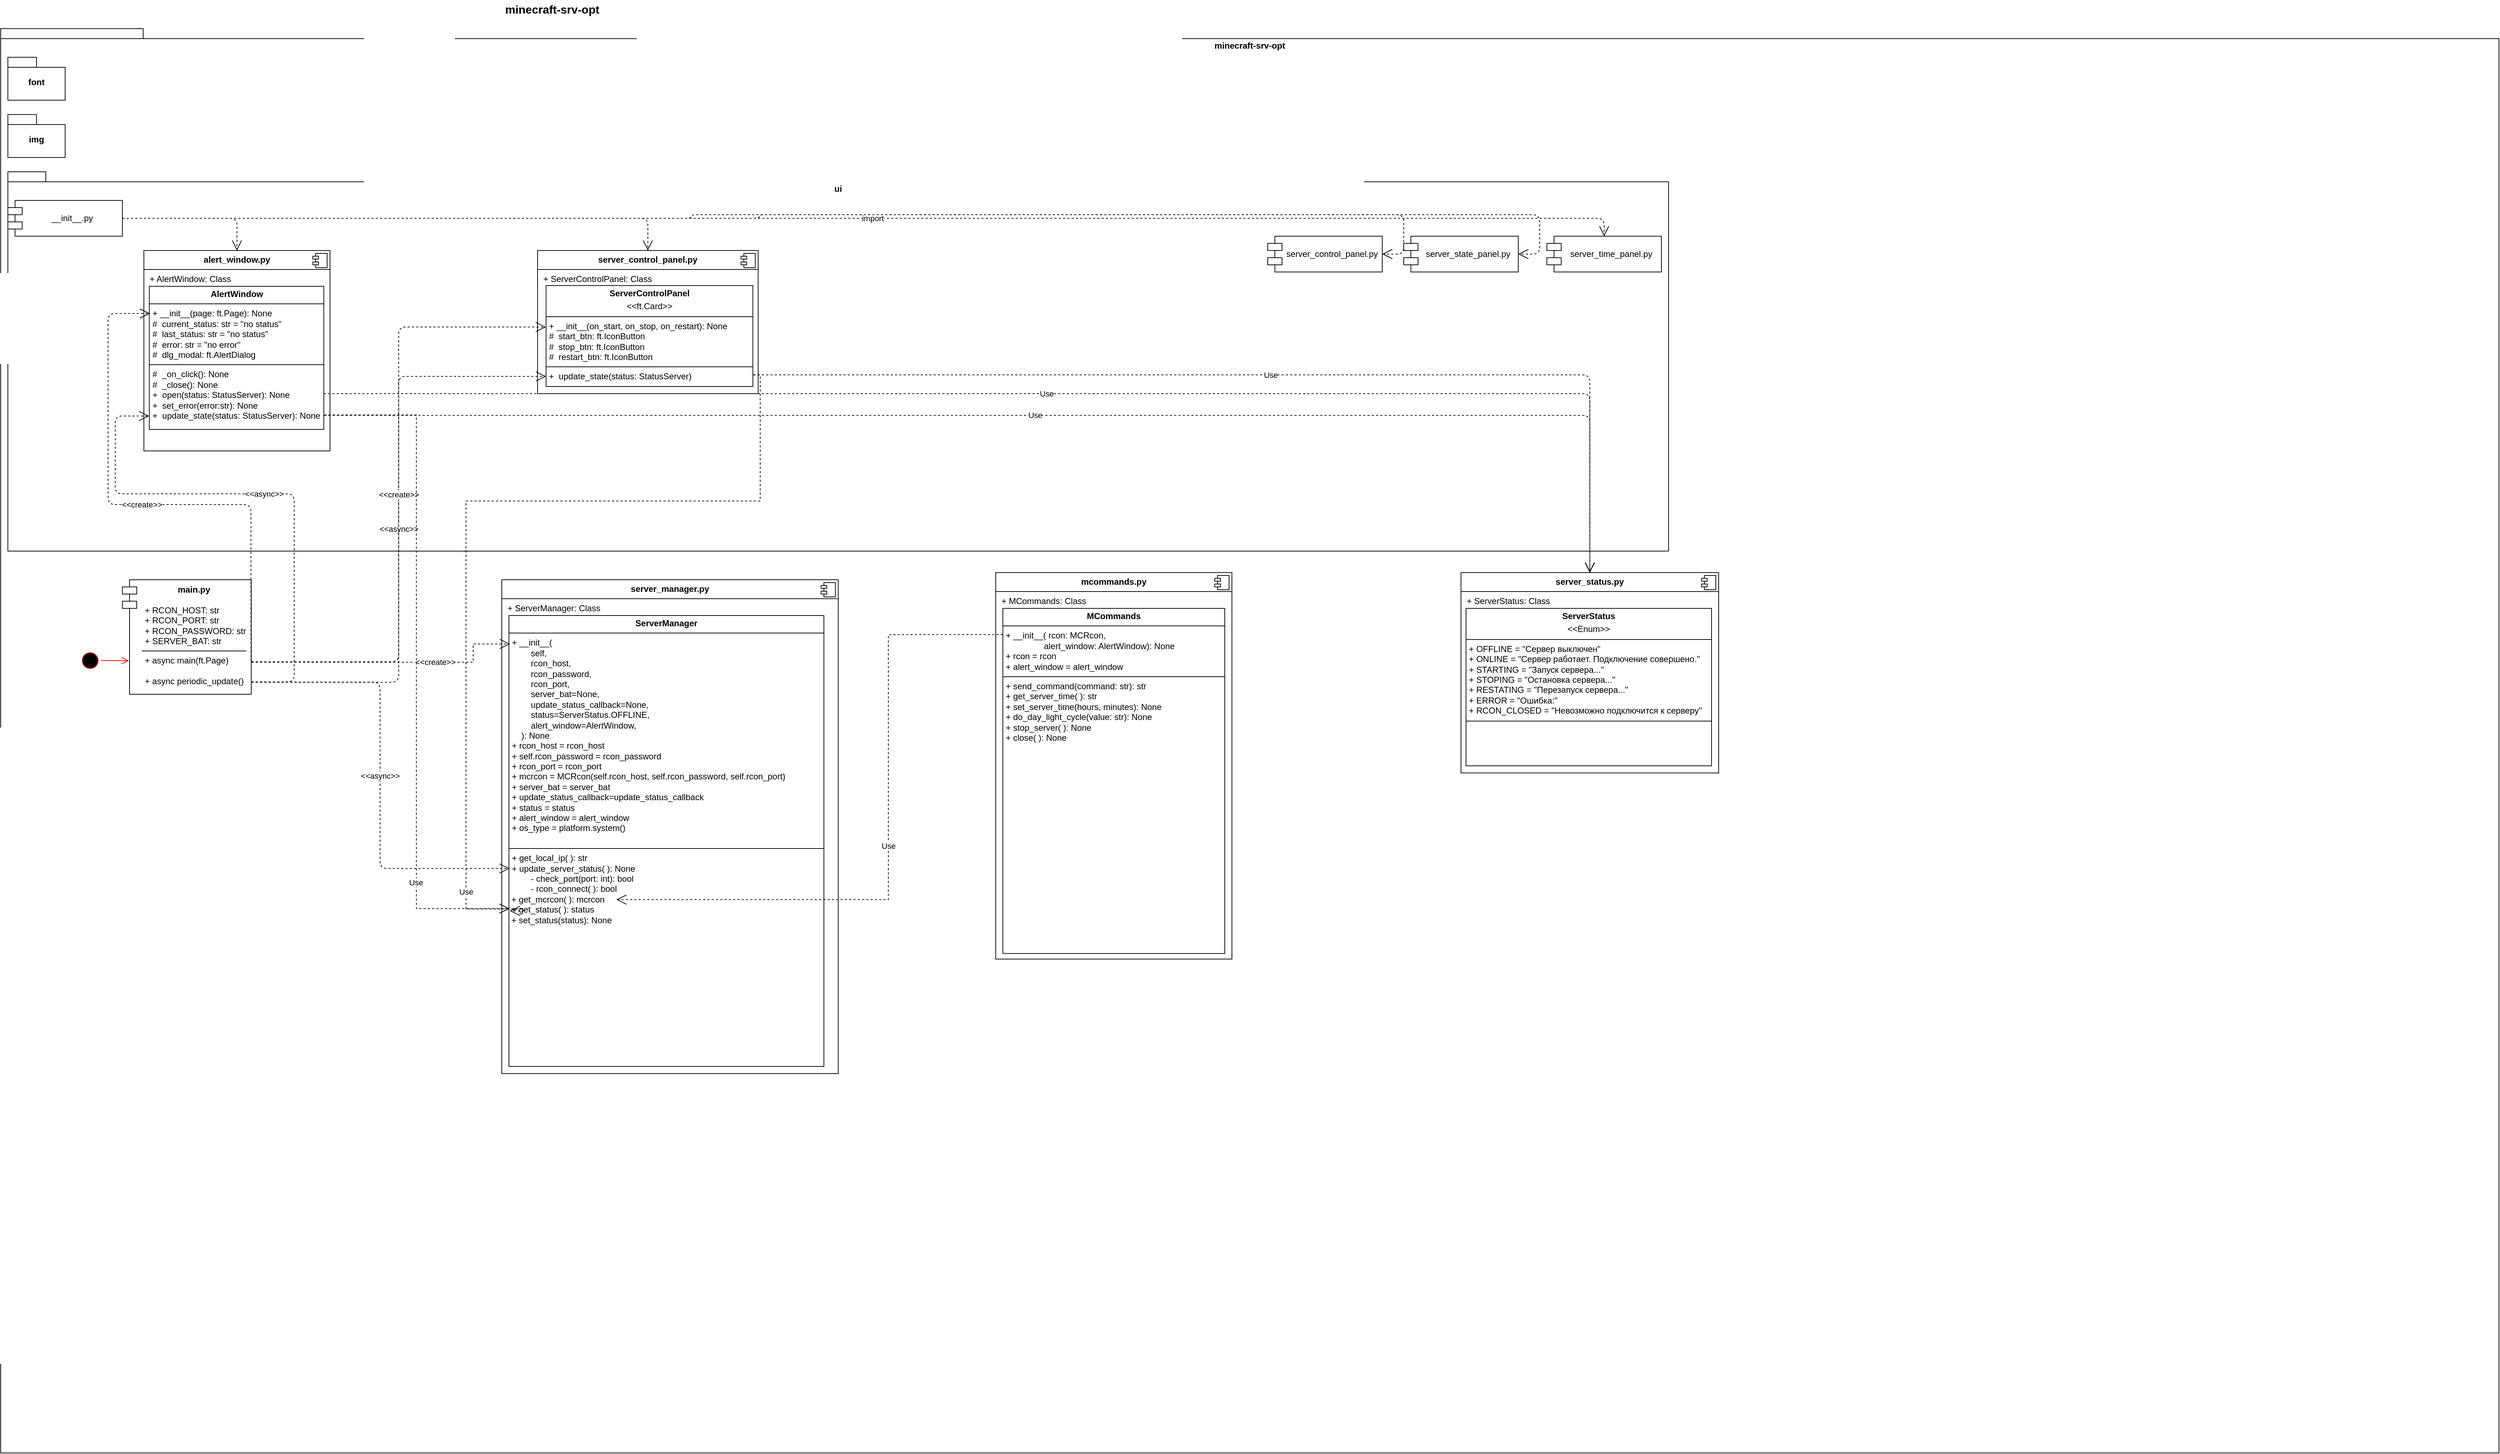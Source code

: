 <mxfile version="28.0.6">
  <diagram name="Страница — 1" id="qSWUWiOyF8mX-dF6iPIF">
    <mxGraphModel dx="2560" dy="1040" grid="1" gridSize="10" guides="1" tooltips="1" connect="1" arrows="1" fold="1" page="1" pageScale="1" pageWidth="827" pageHeight="1169" background="none" math="0" shadow="0">
      <root>
        <mxCell id="0" />
        <mxCell id="1" parent="0" />
        <mxCell id="ggUO1RmvVHPLNWiGFxcw-6" value="minecraft-srv-opt" style="shape=folder;fontStyle=1;spacingTop=10;tabWidth=40;tabHeight=14;tabPosition=left;html=1;whiteSpace=wrap;verticalAlign=top;movable=0;resizable=0;rotatable=0;deletable=0;editable=0;locked=1;connectable=0;" parent="1" vertex="1">
          <mxGeometry x="-810" y="40" width="3490" height="1990" as="geometry" />
        </mxCell>
        <mxCell id="ggUO1RmvVHPLNWiGFxcw-9" value="img" style="shape=folder;fontStyle=1;spacingTop=10;tabWidth=40;tabHeight=14;tabPosition=left;html=1;whiteSpace=wrap;" parent="1" vertex="1">
          <mxGeometry x="-800" y="160" width="80" height="60" as="geometry" />
        </mxCell>
        <mxCell id="ggUO1RmvVHPLNWiGFxcw-10" value="font" style="shape=folder;fontStyle=1;spacingTop=10;tabWidth=40;tabHeight=14;tabPosition=left;html=1;whiteSpace=wrap;" parent="1" vertex="1">
          <mxGeometry x="-800" y="80" width="80" height="60" as="geometry" />
        </mxCell>
        <mxCell id="ggUO1RmvVHPLNWiGFxcw-15" value="minecraft-srv-opt" style="text;align=center;fontStyle=1;verticalAlign=middle;spacingLeft=3;spacingRight=3;strokeColor=none;rotatable=0;points=[[0,0.5],[1,0.5]];portConstraint=eastwest;html=1;glass=0;fontSize=16;" parent="1" vertex="1">
          <mxGeometry x="-160" width="240" height="26" as="geometry" />
        </mxCell>
        <mxCell id="ggUO1RmvVHPLNWiGFxcw-2" value="ui" style="shape=folder;fontStyle=1;spacingTop=10;tabWidth=40;tabHeight=14;tabPosition=left;html=1;whiteSpace=wrap;verticalAlign=top;movable=0;resizable=0;rotatable=0;deletable=0;editable=0;locked=1;connectable=0;" parent="1" vertex="1">
          <mxGeometry x="-800" y="240" width="2320" height="530" as="geometry" />
        </mxCell>
        <mxCell id="ggUO1RmvVHPLNWiGFxcw-20" value="__init__.py" style="shape=module;align=left;spacingLeft=20;align=center;verticalAlign=middle;whiteSpace=wrap;html=1;" parent="1" vertex="1">
          <mxGeometry x="-800" y="280" width="160" height="50" as="geometry" />
        </mxCell>
        <mxCell id="ggUO1RmvVHPLNWiGFxcw-23" value="server_control_panel.py" style="shape=module;align=left;spacingLeft=20;align=center;verticalAlign=middle;whiteSpace=wrap;html=1;" parent="1" vertex="1">
          <mxGeometry x="960" y="330" width="160" height="50" as="geometry" />
        </mxCell>
        <mxCell id="ggUO1RmvVHPLNWiGFxcw-30" style="edgeStyle=orthogonalEdgeStyle;orthogonalLoop=1;jettySize=auto;html=1;dashed=1;endArrow=open;endFill=0;entryX=1;entryY=0.5;entryDx=0;entryDy=0;endSize=12;exitX=1;exitY=0.5;exitDx=0;exitDy=0;" parent="1" source="ggUO1RmvVHPLNWiGFxcw-20" target="ggUO1RmvVHPLNWiGFxcw-24" edge="1">
          <mxGeometry relative="1" as="geometry">
            <mxPoint x="-570" y="625" as="targetPoint" />
            <mxPoint x="-570" y="625" as="sourcePoint" />
          </mxGeometry>
        </mxCell>
        <mxCell id="ggUO1RmvVHPLNWiGFxcw-24" value="server_state_panel.py" style="shape=module;align=left;spacingLeft=20;align=center;verticalAlign=middle;whiteSpace=wrap;html=1;" parent="1" vertex="1">
          <mxGeometry x="1150" y="330" width="160" height="50" as="geometry" />
        </mxCell>
        <mxCell id="ggUO1RmvVHPLNWiGFxcw-25" value="server_time_panel.py" style="shape=module;align=left;spacingLeft=20;align=center;verticalAlign=middle;whiteSpace=wrap;html=1;" parent="1" vertex="1">
          <mxGeometry x="1350" y="330" width="160" height="50" as="geometry" />
        </mxCell>
        <mxCell id="ggUO1RmvVHPLNWiGFxcw-26" value="import" style="endArrow=open;endSize=12;dashed=1;html=1;exitX=1;exitY=0.5;exitDx=0;exitDy=0;entryX=0.5;entryY=0;entryDx=0;entryDy=0;edgeStyle=orthogonalEdgeStyle;" parent="1" source="ggUO1RmvVHPLNWiGFxcw-20" target="ggUO1RmvVHPLNWiGFxcw-25" edge="1">
          <mxGeometry width="160" relative="1" as="geometry">
            <mxPoint x="-510" y="300" as="sourcePoint" />
            <mxPoint x="-510" y="700" as="targetPoint" />
          </mxGeometry>
        </mxCell>
        <mxCell id="ggUO1RmvVHPLNWiGFxcw-31" style="edgeStyle=orthogonalEdgeStyle;orthogonalLoop=1;jettySize=auto;html=1;dashed=1;endArrow=open;endFill=0;entryX=1;entryY=0.5;entryDx=0;entryDy=0;endSize=12;exitX=1;exitY=0.5;exitDx=0;exitDy=0;" parent="1" source="ggUO1RmvVHPLNWiGFxcw-20" target="ggUO1RmvVHPLNWiGFxcw-23" edge="1">
          <mxGeometry relative="1" as="geometry">
            <mxPoint x="-640" y="544.83" as="targetPoint" />
            <mxPoint x="-570" y="544.83" as="sourcePoint" />
          </mxGeometry>
        </mxCell>
        <mxCell id="ggUO1RmvVHPLNWiGFxcw-32" style="edgeStyle=orthogonalEdgeStyle;orthogonalLoop=1;jettySize=auto;html=1;dashed=1;endArrow=open;endFill=0;entryX=0.5;entryY=0;entryDx=0;entryDy=0;endSize=12;exitX=1;exitY=0.5;exitDx=0;exitDy=0;" parent="1" source="ggUO1RmvVHPLNWiGFxcw-20" target="ggUO1RmvVHPLNWiGFxcw-40" edge="1">
          <mxGeometry relative="1" as="geometry">
            <mxPoint x="940" y="355" as="targetPoint" />
            <mxPoint x="-570" y="464.83" as="sourcePoint" />
          </mxGeometry>
        </mxCell>
        <mxCell id="ggUO1RmvVHPLNWiGFxcw-33" style="edgeStyle=orthogonalEdgeStyle;orthogonalLoop=1;jettySize=auto;html=1;dashed=1;endArrow=open;endFill=0;entryX=0.5;entryY=0;entryDx=0;entryDy=0;endSize=12;exitX=1;exitY=0.5;exitDx=0;exitDy=0;" parent="1" source="ggUO1RmvVHPLNWiGFxcw-20" target="ggUO1RmvVHPLNWiGFxcw-36" edge="1">
          <mxGeometry relative="1" as="geometry">
            <mxPoint x="-520" y="402.5" as="targetPoint" />
            <mxPoint x="-330" y="327.5" as="sourcePoint" />
          </mxGeometry>
        </mxCell>
        <mxCell id="ggUO1RmvVHPLNWiGFxcw-39" value="" style="group" parent="1" vertex="1" connectable="0">
          <mxGeometry x="-610" y="350" width="260" height="280" as="geometry" />
        </mxCell>
        <mxCell id="ggUO1RmvVHPLNWiGFxcw-36" value="&lt;p style=&quot;margin:0px;margin-top:6px;text-align:center;&quot;&gt;&lt;b&gt;alert_window.py&lt;/b&gt;&lt;/p&gt;&lt;hr size=&quot;1&quot; style=&quot;border-style:solid;&quot;&gt;&lt;p style=&quot;margin:0px;margin-left:8px;&quot;&gt;+ AlertWindow: Class&lt;br&gt;&lt;/p&gt;" style="align=left;overflow=fill;html=1;dropTarget=0;whiteSpace=wrap;" parent="ggUO1RmvVHPLNWiGFxcw-39" vertex="1">
          <mxGeometry width="260" height="280" as="geometry" />
        </mxCell>
        <mxCell id="ggUO1RmvVHPLNWiGFxcw-37" value="" style="shape=component;jettyWidth=8;jettyHeight=4;" parent="ggUO1RmvVHPLNWiGFxcw-36" vertex="1">
          <mxGeometry x="1" width="20" height="20" relative="1" as="geometry">
            <mxPoint x="-24" y="4" as="offset" />
          </mxGeometry>
        </mxCell>
        <mxCell id="ggUO1RmvVHPLNWiGFxcw-38" value="&lt;p style=&quot;margin:0px;margin-top:4px;text-align:center;&quot;&gt;&lt;b&gt;AlertWindow&lt;/b&gt;&lt;/p&gt;&lt;hr size=&quot;1&quot; style=&quot;border-style:solid;&quot;&gt;&lt;p style=&quot;margin:0px;margin-left:4px;&quot;&gt;+ __init__(page: ft.Page): None&lt;/p&gt;&lt;p style=&quot;margin:0px;margin-left:4px;&quot;&gt;#&amp;nbsp;&amp;nbsp;&lt;span style=&quot;background-color: transparent; color: light-dark(rgb(0, 0, 0), rgb(255, 255, 255));&quot;&gt;current_status: str = &quot;no status&quot;&lt;/span&gt;&lt;/p&gt;&lt;p style=&quot;margin:0px;margin-left:4px;&quot;&gt;#&amp;nbsp;&amp;nbsp;&lt;span style=&quot;background-color: transparent;&quot;&gt;last_status: str = &quot;no status&quot;&lt;/span&gt;&lt;/p&gt;&lt;p style=&quot;margin:0px;margin-left:4px;&quot;&gt;&lt;span style=&quot;background-color: transparent;&quot;&gt;#&amp;nbsp;&amp;nbsp;&lt;/span&gt;&lt;span style=&quot;background-color: transparent;&quot;&gt;error: str = &quot;no error&quot;&lt;/span&gt;&lt;/p&gt;&lt;p style=&quot;margin:0px;margin-left:4px;&quot;&gt;&lt;span style=&quot;background-color: transparent;&quot;&gt;#&amp;nbsp;&amp;nbsp;&lt;/span&gt;&lt;span style=&quot;background-color: transparent;&quot;&gt;dlg_modal: ft.AlertDialog&lt;/span&gt;&lt;/p&gt;&lt;hr size=&quot;1&quot; style=&quot;border-style:solid;&quot;&gt;&lt;p style=&quot;margin:0px;margin-left:4px;&quot;&gt;#&amp;nbsp; _on_click(): None&lt;/p&gt;&lt;p style=&quot;margin:0px;margin-left:4px;&quot;&gt;#&amp;nbsp; _close(): None&lt;/p&gt;&lt;p style=&quot;margin:0px;margin-left:4px;&quot;&gt;+&amp;nbsp; open(status: StatusServer): None&lt;/p&gt;&lt;p style=&quot;margin:0px;margin-left:4px;&quot;&gt;+&amp;nbsp; set_error(error:str): None&lt;/p&gt;&lt;p style=&quot;margin:0px;margin-left:4px;&quot;&gt;+&amp;nbsp; update_state(status:&amp;nbsp;&lt;span style=&quot;background-color: transparent; color: light-dark(rgb(0, 0, 0), rgb(255, 255, 255));&quot;&gt;StatusServer&lt;/span&gt;&lt;span style=&quot;background-color: transparent; color: light-dark(rgb(0, 0, 0), rgb(255, 255, 255));&quot;&gt;): None&lt;/span&gt;&lt;/p&gt;" style="verticalAlign=top;align=left;overflow=fill;html=1;whiteSpace=wrap;" parent="ggUO1RmvVHPLNWiGFxcw-39" vertex="1">
          <mxGeometry x="7.583" y="50" width="243.75" height="200" as="geometry" />
        </mxCell>
        <mxCell id="ggUO1RmvVHPLNWiGFxcw-48" value="" style="group" parent="1" vertex="1" connectable="0">
          <mxGeometry x="1230" y="800" width="360" height="280" as="geometry" />
        </mxCell>
        <mxCell id="ggUO1RmvVHPLNWiGFxcw-45" value="&lt;p style=&quot;margin:0px;margin-top:6px;text-align:center;&quot;&gt;&lt;b&gt;server_status.py&lt;/b&gt;&lt;/p&gt;&lt;hr size=&quot;1&quot; style=&quot;border-style:solid;&quot;&gt;&lt;p style=&quot;margin:0px;margin-left:8px;&quot;&gt;+ ServerStatus: Class&lt;/p&gt;" style="align=left;overflow=fill;html=1;dropTarget=0;whiteSpace=wrap;" parent="ggUO1RmvVHPLNWiGFxcw-48" vertex="1">
          <mxGeometry width="360" height="280" as="geometry" />
        </mxCell>
        <mxCell id="ggUO1RmvVHPLNWiGFxcw-46" value="" style="shape=component;jettyWidth=8;jettyHeight=4;" parent="ggUO1RmvVHPLNWiGFxcw-45" vertex="1">
          <mxGeometry x="1" width="20" height="20" relative="1" as="geometry">
            <mxPoint x="-24" y="4" as="offset" />
          </mxGeometry>
        </mxCell>
        <mxCell id="ggUO1RmvVHPLNWiGFxcw-47" value="&lt;p style=&quot;margin:0px;margin-top:4px;text-align:center;&quot;&gt;&lt;b&gt;ServerStatus&lt;/b&gt;&lt;/p&gt;&lt;p style=&quot;margin:0px;margin-top:4px;text-align:center;&quot;&gt;&amp;lt;&amp;lt;Enum&amp;gt;&amp;gt;&lt;/p&gt;&lt;hr size=&quot;1&quot; style=&quot;border-style:solid;&quot;&gt;&lt;p style=&quot;margin:0px;margin-left:4px;&quot;&gt;+ OFFLINE = &quot;Сервер выключен&quot;&lt;/p&gt;&lt;p style=&quot;margin:0px;margin-left:4px;&quot;&gt;+ ONLINE = &quot;Сервер работает. Подключение совершено.&quot;&lt;/p&gt;&lt;p style=&quot;margin:0px;margin-left:4px;&quot;&gt;+ STARTING = &quot;Запуск сервера...&quot;&lt;/p&gt;&lt;p style=&quot;margin:0px;margin-left:4px;&quot;&gt;+ STOPING = &quot;Остановка сервера...&quot;&lt;/p&gt;&lt;p style=&quot;margin:0px;margin-left:4px;&quot;&gt;+ RESTATING = &quot;Перезапуск сервера...&quot;&lt;/p&gt;&lt;p style=&quot;margin:0px;margin-left:4px;&quot;&gt;+ ERROR = &quot;Ошибка:&quot;&lt;/p&gt;&lt;p style=&quot;margin:0px;margin-left:4px;&quot;&gt;+ RCON_CLOSED = &quot;Невозможно подключится к серверу&quot;&lt;/p&gt;&lt;hr size=&quot;1&quot; style=&quot;border-style:solid;&quot;&gt;&lt;p style=&quot;margin:0px;margin-left:4px;&quot;&gt;&lt;br&gt;&lt;/p&gt;" style="verticalAlign=top;align=left;overflow=fill;html=1;whiteSpace=wrap;" parent="ggUO1RmvVHPLNWiGFxcw-48" vertex="1">
          <mxGeometry x="7" y="50" width="343" height="220" as="geometry" />
        </mxCell>
        <mxCell id="ggUO1RmvVHPLNWiGFxcw-52" value="Use" style="endArrow=open;endSize=12;dashed=1;html=1;exitX=1;exitY=0.902;exitDx=0;exitDy=0;exitPerimeter=0;entryX=0.5;entryY=0;entryDx=0;entryDy=0;edgeStyle=orthogonalEdgeStyle;" parent="1" source="ggUO1RmvVHPLNWiGFxcw-38" target="ggUO1RmvVHPLNWiGFxcw-45" edge="1">
          <mxGeometry width="160" relative="1" as="geometry">
            <mxPoint x="-590" y="660" as="sourcePoint" />
            <mxPoint x="-430" y="660" as="targetPoint" />
          </mxGeometry>
        </mxCell>
        <mxCell id="ggUO1RmvVHPLNWiGFxcw-53" value="Use" style="endArrow=open;endSize=12;dashed=1;html=1;exitX=1;exitY=0.75;exitDx=0;exitDy=0;entryX=0.5;entryY=0;entryDx=0;entryDy=0;edgeStyle=orthogonalEdgeStyle;" parent="1" source="ggUO1RmvVHPLNWiGFxcw-38" target="ggUO1RmvVHPLNWiGFxcw-45" edge="1">
          <mxGeometry width="160" relative="1" as="geometry">
            <mxPoint x="-350" y="660" as="sourcePoint" />
            <mxPoint x="-190" y="660" as="targetPoint" />
          </mxGeometry>
        </mxCell>
        <mxCell id="ggUO1RmvVHPLNWiGFxcw-55" value="" style="group" parent="1" vertex="1" connectable="0">
          <mxGeometry x="-60" y="350" width="320" height="250" as="geometry" />
        </mxCell>
        <mxCell id="ggUO1RmvVHPLNWiGFxcw-40" value="&lt;p style=&quot;margin:0px;margin-top:6px;text-align:center;&quot;&gt;&lt;b&gt;server_control_panel.py&lt;/b&gt;&lt;/p&gt;&lt;hr size=&quot;1&quot; style=&quot;border-style:solid;&quot;&gt;&lt;p style=&quot;margin:0px;margin-left:8px;&quot;&gt;+ ServerControlPanel: Class&lt;br&gt;&lt;/p&gt;" style="align=left;overflow=fill;html=1;dropTarget=0;whiteSpace=wrap;" parent="ggUO1RmvVHPLNWiGFxcw-55" vertex="1">
          <mxGeometry width="308.15" height="200" as="geometry" />
        </mxCell>
        <mxCell id="ggUO1RmvVHPLNWiGFxcw-41" value="" style="shape=component;jettyWidth=8;jettyHeight=4;" parent="ggUO1RmvVHPLNWiGFxcw-40" vertex="1">
          <mxGeometry x="1" width="20" height="20" relative="1" as="geometry">
            <mxPoint x="-24" y="4" as="offset" />
          </mxGeometry>
        </mxCell>
        <mxCell id="ggUO1RmvVHPLNWiGFxcw-54" value="&lt;p style=&quot;margin:0px;margin-top:4px;text-align:center;&quot;&gt;&lt;b&gt;ServerControlPanel&lt;/b&gt;&lt;/p&gt;&lt;p style=&quot;margin:0px;margin-top:4px;text-align:center;&quot;&gt;&lt;span style=&quot;text-align: left;&quot;&gt;&amp;lt;&amp;lt;ft.Card&amp;gt;&amp;gt;&lt;/span&gt;&lt;b&gt;&lt;/b&gt;&lt;/p&gt;&lt;hr size=&quot;1&quot; style=&quot;border-style:solid;&quot;&gt;&lt;p style=&quot;margin:0px;margin-left:4px;&quot;&gt;+ __init__(on_start, on_stop, on_restart): None&lt;/p&gt;&lt;p style=&quot;margin:0px;margin-left:4px;&quot;&gt;#&amp;nbsp;&amp;nbsp;&lt;span style=&quot;background-color: transparent; color: light-dark(rgb(0, 0, 0), rgb(255, 255, 255));&quot;&gt;start_btn: ft.IconButton&lt;/span&gt;&lt;/p&gt;&lt;p style=&quot;margin:0px;margin-left:4px;&quot;&gt;#&amp;nbsp; stop_btn: ft.IconButton&lt;/p&gt;&lt;p style=&quot;margin:0px;margin-left:4px;&quot;&gt;&lt;span style=&quot;background-color: transparent;&quot;&gt;#&amp;nbsp; restart_btn: ft.IconButton&lt;/span&gt;&lt;/p&gt;&lt;hr size=&quot;1&quot; style=&quot;border-style:solid;&quot;&gt;&lt;p style=&quot;margin:0px;margin-left:4px;&quot;&gt;+&amp;nbsp; update_state(status: StatusServer)&lt;/p&gt;" style="verticalAlign=top;align=left;overflow=fill;html=1;whiteSpace=wrap;" parent="ggUO1RmvVHPLNWiGFxcw-55" vertex="1">
          <mxGeometry x="11.85" y="48.98" width="288.89" height="141.02" as="geometry" />
        </mxCell>
        <mxCell id="ggUO1RmvVHPLNWiGFxcw-57" value="Use" style="endArrow=open;endSize=12;dashed=1;html=1;exitX=1.002;exitY=0.885;exitDx=0;exitDy=0;exitPerimeter=0;entryX=0.5;entryY=0;entryDx=0;entryDy=0;edgeStyle=orthogonalEdgeStyle;" parent="1" source="ggUO1RmvVHPLNWiGFxcw-54" target="ggUO1RmvVHPLNWiGFxcw-45" edge="1">
          <mxGeometry width="160" relative="1" as="geometry">
            <mxPoint x="-90" y="620" as="sourcePoint" />
            <mxPoint x="70" y="620" as="targetPoint" />
          </mxGeometry>
        </mxCell>
        <mxCell id="ggUO1RmvVHPLNWiGFxcw-61" value="&lt;b&gt;main.py&lt;/b&gt;&lt;div&gt;&lt;div&gt;&lt;p style=&quot;text-align: left; margin: 0px 0px 0px 4px;&quot;&gt;&lt;br&gt;&lt;/p&gt;&lt;p style=&quot;text-align: left; margin: 0px 0px 0px 4px;&quot;&gt;+ RCON_HOST: str&lt;/p&gt;&lt;p style=&quot;text-align: left; margin: 0px 0px 0px 4px;&quot;&gt;+&amp;nbsp;RCON_PORT: str&lt;/p&gt;&lt;p style=&quot;text-align: left; margin: 0px 0px 0px 4px;&quot;&gt;+&amp;nbsp;RCON_PASSWORD: str&lt;/p&gt;&lt;p style=&quot;text-align: left; margin: 0px 0px 0px 4px;&quot;&gt;+&amp;nbsp;SERVER_BAT: str&lt;/p&gt;&lt;hr style=&quot;text-align: left; border-style: solid;&quot; size=&quot;1&quot;&gt;&lt;p style=&quot;text-align: left; margin: 0px 0px 0px 4px;&quot;&gt;+ async main(ft.Page)&lt;/p&gt;&lt;p style=&quot;text-align: left; margin: 0px 0px 0px 4px;&quot;&gt;&lt;br&gt;&lt;/p&gt;&lt;p style=&quot;text-align: left; margin: 0px 0px 0px 4px;&quot;&gt;+ async periodic_update()&lt;/p&gt;&lt;p style=&quot;text-align: left; margin: 0px 0px 0px 4px;&quot;&gt;&lt;br&gt;&lt;/p&gt;&lt;/div&gt;&lt;/div&gt;" style="shape=module;align=left;spacingLeft=20;align=center;verticalAlign=top;whiteSpace=wrap;html=1;" parent="1" vertex="1">
          <mxGeometry x="-640" y="810" width="180" height="160" as="geometry" />
        </mxCell>
        <mxCell id="ggUO1RmvVHPLNWiGFxcw-63" value="" style="ellipse;html=1;shape=startState;fillColor=#000000;strokeColor=#ff0000;movable=0;resizable=0;rotatable=0;deletable=0;editable=0;locked=1;connectable=0;" parent="1" vertex="1">
          <mxGeometry x="-700" y="908" width="30" height="30" as="geometry" />
        </mxCell>
        <mxCell id="ggUO1RmvVHPLNWiGFxcw-64" value="" style="edgeStyle=orthogonalEdgeStyle;html=1;verticalAlign=bottom;endArrow=open;endSize=8;strokeColor=#ff0000;entryX=0.051;entryY=0.707;entryDx=0;entryDy=0;entryPerimeter=0;" parent="1" source="ggUO1RmvVHPLNWiGFxcw-63" target="ggUO1RmvVHPLNWiGFxcw-61" edge="1">
          <mxGeometry relative="1" as="geometry">
            <mxPoint x="-618" y="910" as="targetPoint" />
          </mxGeometry>
        </mxCell>
        <mxCell id="ggUO1RmvVHPLNWiGFxcw-65" value="&amp;lt;&amp;lt;async&amp;gt;&amp;gt;" style="endArrow=open;endSize=12;dashed=1;html=1;exitX=1;exitY=0.892;exitDx=0;exitDy=0;exitPerimeter=0;edgeStyle=orthogonalEdgeStyle;entryX=-0.001;entryY=0.906;entryDx=0;entryDy=0;entryPerimeter=0;" parent="1" source="ggUO1RmvVHPLNWiGFxcw-61" target="ggUO1RmvVHPLNWiGFxcw-38" edge="1">
          <mxGeometry width="160" relative="1" as="geometry">
            <mxPoint x="-430" y="740" as="sourcePoint" />
            <mxPoint x="-270" y="740" as="targetPoint" />
            <Array as="points">
              <mxPoint x="-400" y="953" />
              <mxPoint x="-400" y="690" />
              <mxPoint x="-650" y="690" />
              <mxPoint x="-650" y="581" />
            </Array>
          </mxGeometry>
        </mxCell>
        <mxCell id="ggUO1RmvVHPLNWiGFxcw-66" value="&amp;lt;&amp;lt;async&amp;gt;&amp;gt;" style="endArrow=open;endSize=12;dashed=1;html=1;edgeStyle=orthogonalEdgeStyle;entryX=0;entryY=0.9;entryDx=0;entryDy=0;entryPerimeter=0;exitX=1.004;exitY=0.895;exitDx=0;exitDy=0;exitPerimeter=0;" parent="1" source="ggUO1RmvVHPLNWiGFxcw-61" target="ggUO1RmvVHPLNWiGFxcw-54" edge="1">
          <mxGeometry width="160" relative="1" as="geometry">
            <mxPoint x="-440" y="930" as="sourcePoint" />
            <mxPoint x="-613" y="591" as="targetPoint" />
          </mxGeometry>
        </mxCell>
        <mxCell id="ggUO1RmvVHPLNWiGFxcw-67" value="&amp;lt;&amp;lt;create&amp;gt;&amp;gt;" style="endArrow=open;endSize=12;dashed=1;html=1;exitX=0.998;exitY=0.712;exitDx=0;exitDy=0;exitPerimeter=0;entryX=0.004;entryY=0.19;entryDx=0;entryDy=0;entryPerimeter=0;edgeStyle=orthogonalEdgeStyle;" parent="1" source="ggUO1RmvVHPLNWiGFxcw-61" target="ggUO1RmvVHPLNWiGFxcw-38" edge="1">
          <mxGeometry width="160" relative="1" as="geometry">
            <mxPoint x="-400" y="780" as="sourcePoint" />
            <mxPoint x="-240" y="780" as="targetPoint" />
            <Array as="points">
              <mxPoint x="-460" y="924" />
              <mxPoint x="-460" y="705" />
              <mxPoint x="-660" y="705" />
              <mxPoint x="-660" y="438" />
            </Array>
          </mxGeometry>
        </mxCell>
        <mxCell id="ggUO1RmvVHPLNWiGFxcw-69" value="&amp;lt;&amp;lt;create&amp;gt;&amp;gt;" style="endArrow=open;endSize=12;dashed=1;html=1;exitX=1.002;exitY=0.716;exitDx=0;exitDy=0;exitPerimeter=0;entryX=-0.001;entryY=0.411;entryDx=0;entryDy=0;entryPerimeter=0;edgeStyle=orthogonalEdgeStyle;" parent="1" source="ggUO1RmvVHPLNWiGFxcw-61" target="ggUO1RmvVHPLNWiGFxcw-54" edge="1">
          <mxGeometry width="160" relative="1" as="geometry">
            <mxPoint x="-440" y="934" as="sourcePoint" />
            <mxPoint x="-591" y="448" as="targetPoint" />
          </mxGeometry>
        </mxCell>
        <mxCell id="liig3hptTpifvMlz1kNh-4" value="" style="group" parent="1" vertex="1" connectable="0">
          <mxGeometry x="-110" y="810" width="470" height="690" as="geometry" />
        </mxCell>
        <mxCell id="liig3hptTpifvMlz1kNh-1" value="&lt;p style=&quot;margin:0px;margin-top:6px;text-align:center;&quot;&gt;&lt;b&gt;server_manager.py&lt;/b&gt;&lt;/p&gt;&lt;hr size=&quot;1&quot; style=&quot;border-style:solid;&quot;&gt;&lt;p style=&quot;margin:0px;margin-left:8px;&quot;&gt;+ ServerManager: Class&lt;/p&gt;" style="align=left;overflow=fill;html=1;dropTarget=0;whiteSpace=wrap;" parent="liig3hptTpifvMlz1kNh-4" vertex="1">
          <mxGeometry width="470" height="690" as="geometry" />
        </mxCell>
        <mxCell id="liig3hptTpifvMlz1kNh-2" value="" style="shape=component;jettyWidth=8;jettyHeight=4;" parent="liig3hptTpifvMlz1kNh-1" vertex="1">
          <mxGeometry x="1" width="20" height="20" relative="1" as="geometry">
            <mxPoint x="-24" y="4" as="offset" />
          </mxGeometry>
        </mxCell>
        <mxCell id="liig3hptTpifvMlz1kNh-3" value="&lt;p style=&quot;margin:0px;margin-top:4px;text-align:center;&quot;&gt;&lt;b&gt;ServerManager&lt;/b&gt;&lt;/p&gt;&lt;hr size=&quot;1&quot; style=&quot;border-style:solid;&quot;&gt;&lt;p style=&quot;margin:0px;margin-left:4px;&quot;&gt;+&amp;nbsp;&lt;span style=&quot;background-color: transparent;&quot;&gt;__init__(&lt;/span&gt;&lt;/p&gt;&lt;p style=&quot;margin:0px;margin-left:4px;&quot;&gt;&amp;nbsp; &amp;nbsp; &amp;nbsp; &amp;nbsp; self,&lt;/p&gt;&lt;p style=&quot;margin:0px;margin-left:4px;&quot;&gt;&amp;nbsp; &amp;nbsp; &amp;nbsp; &amp;nbsp; rcon_host,&lt;/p&gt;&lt;p style=&quot;margin:0px;margin-left:4px;&quot;&gt;&amp;nbsp; &amp;nbsp; &amp;nbsp; &amp;nbsp; rcon_password,&lt;/p&gt;&lt;p style=&quot;margin:0px;margin-left:4px;&quot;&gt;&amp;nbsp; &amp;nbsp; &amp;nbsp; &amp;nbsp; rcon_port,&lt;/p&gt;&lt;p style=&quot;margin:0px;margin-left:4px;&quot;&gt;&amp;nbsp; &amp;nbsp; &amp;nbsp; &amp;nbsp; server_bat=None,&lt;/p&gt;&lt;p style=&quot;margin:0px;margin-left:4px;&quot;&gt;&amp;nbsp; &amp;nbsp; &amp;nbsp; &amp;nbsp; update_status_callback=None,&lt;/p&gt;&lt;p style=&quot;margin:0px;margin-left:4px;&quot;&gt;&amp;nbsp; &amp;nbsp; &amp;nbsp; &amp;nbsp; status=ServerStatus.OFFLINE,&lt;/p&gt;&lt;p style=&quot;margin:0px;margin-left:4px;&quot;&gt;&amp;nbsp; &amp;nbsp; &amp;nbsp; &amp;nbsp; alert_window=AlertWindow,&lt;/p&gt;&lt;p style=&quot;margin:0px;margin-left:4px;&quot;&gt;&amp;nbsp; &amp;nbsp; ): None&lt;/p&gt;&lt;p style=&quot;margin:0px;margin-left:4px;&quot;&gt;+ rcon_host = rcon_host&lt;/p&gt;&lt;p style=&quot;margin:0px;margin-left:4px;&quot;&gt;+ self.rcon_password = rcon_password&lt;/p&gt;&lt;p style=&quot;margin:0px;margin-left:4px;&quot;&gt;+ rcon_port = rcon_port&lt;/p&gt;&lt;p style=&quot;margin:0px;margin-left:4px;&quot;&gt;+ mcrcon = MCRcon(self.rcon_host, self.rcon_password, self.rcon_port)&lt;/p&gt;&lt;p style=&quot;margin:0px;margin-left:4px;&quot;&gt;+ server_bat = server_bat&lt;/p&gt;&lt;p style=&quot;margin:0px;margin-left:4px;&quot;&gt;+ update_status_callback=update_status_callback&lt;/p&gt;&lt;p style=&quot;margin:0px;margin-left:4px;&quot;&gt;+ status = status&lt;/p&gt;&lt;p style=&quot;margin:0px;margin-left:4px;&quot;&gt;+ alert_window = alert_window&lt;/p&gt;&lt;p style=&quot;margin:0px;margin-left:4px;&quot;&gt;+ os_type = platform.system()&amp;nbsp;&lt;/p&gt;&lt;div&gt;&lt;br&gt;&lt;/div&gt;&lt;hr size=&quot;1&quot; style=&quot;border-style:solid;&quot;&gt;&lt;p style=&quot;margin:0px;margin-left:4px;&quot;&gt;+&amp;nbsp;&lt;span style=&quot;background-color: transparent;&quot;&gt;get_local_ip( ): str&lt;/span&gt;&lt;/p&gt;&lt;p style=&quot;margin:0px;margin-left:4px;&quot;&gt;&lt;span style=&quot;background-color: transparent;&quot;&gt;+&amp;nbsp;&lt;/span&gt;&lt;span style=&quot;background-color: transparent;&quot;&gt;update_server_status( ): None&lt;/span&gt;&lt;/p&gt;&lt;p style=&quot;margin:0px;margin-left:4px;&quot;&gt;&lt;span style=&quot;background-color: transparent;&quot;&gt;&lt;span style=&quot;white-space: pre;&quot;&gt;&#x9;&lt;/span&gt;-&amp;nbsp;&lt;/span&gt;&lt;span style=&quot;background-color: transparent;&quot;&gt;check_port(port: int): bool&lt;/span&gt;&lt;span style=&quot;background-color: transparent;&quot;&gt;&lt;br&gt;&lt;/span&gt;&lt;/p&gt;&lt;p style=&quot;margin:0px;margin-left:4px;&quot;&gt;&lt;span style=&quot;background-color: transparent;&quot;&gt;&lt;span style=&quot;white-space: pre;&quot;&gt;&#x9;&lt;/span&gt;-&amp;nbsp;&lt;/span&gt;&lt;span style=&quot;background-color: transparent;&quot;&gt;rcon_connect( ): bool&lt;/span&gt;&lt;span style=&quot;background-color: transparent;&quot;&gt;&lt;br&gt;&lt;/span&gt;&lt;/p&gt;&lt;div&gt;&lt;span style=&quot;background-color: transparent; color: light-dark(rgb(0, 0, 0), rgb(255, 255, 255));&quot;&gt;&amp;nbsp;+&amp;nbsp;&lt;/span&gt;&lt;span style=&quot;background-color: transparent;&quot;&gt;get_mcrcon( ): mcrcon&lt;/span&gt;&lt;/div&gt;&lt;div&gt;&lt;span style=&quot;background-color: transparent;&quot;&gt;&amp;nbsp;+&amp;nbsp;&lt;/span&gt;&lt;span style=&quot;background-color: transparent;&quot;&gt;get_status( ): status&lt;/span&gt;&lt;/div&gt;&lt;div&gt;&lt;span style=&quot;background-color: transparent;&quot;&gt;&amp;nbsp;+&amp;nbsp;&lt;/span&gt;&lt;span style=&quot;background-color: transparent;&quot;&gt;set_status(status): None&amp;nbsp;&lt;/span&gt;&lt;/div&gt;&lt;div&gt;&lt;span style=&quot;background-color: transparent;&quot;&gt;&lt;br&gt;&lt;/span&gt;&lt;/div&gt;" style="verticalAlign=top;align=left;overflow=fill;html=1;whiteSpace=wrap;" parent="liig3hptTpifvMlz1kNh-4" vertex="1">
          <mxGeometry x="10" y="50" width="440" height="630" as="geometry" />
        </mxCell>
        <mxCell id="liig3hptTpifvMlz1kNh-5" value="" style="group" parent="1" vertex="1" connectable="0">
          <mxGeometry x="580" y="800" width="330" height="540" as="geometry" />
        </mxCell>
        <mxCell id="Cb4SldRDdeWzlm-vB2p7-1" value="&lt;p style=&quot;margin:0px;margin-top:6px;text-align:center;&quot;&gt;&lt;b&gt;mcommands.py&lt;/b&gt;&lt;/p&gt;&lt;hr size=&quot;1&quot; style=&quot;border-style:solid;&quot;&gt;&lt;p style=&quot;margin:0px;margin-left:8px;&quot;&gt;+ MCommands: Class&lt;br&gt;&lt;/p&gt;" style="align=left;overflow=fill;html=1;dropTarget=0;whiteSpace=wrap;" parent="liig3hptTpifvMlz1kNh-5" vertex="1">
          <mxGeometry width="330" height="540" as="geometry" />
        </mxCell>
        <mxCell id="Cb4SldRDdeWzlm-vB2p7-2" value="" style="shape=component;jettyWidth=8;jettyHeight=4;" parent="Cb4SldRDdeWzlm-vB2p7-1" vertex="1">
          <mxGeometry x="1" width="20" height="20" relative="1" as="geometry">
            <mxPoint x="-24" y="4" as="offset" />
          </mxGeometry>
        </mxCell>
        <mxCell id="Cb4SldRDdeWzlm-vB2p7-3" value="&lt;p style=&quot;margin:0px;margin-top:4px;text-align:center;&quot;&gt;&lt;b&gt;MCommands&lt;/b&gt;&lt;/p&gt;&lt;hr size=&quot;1&quot; style=&quot;border-style:solid;&quot;&gt;&lt;p style=&quot;margin:0px;margin-left:4px;&quot;&gt;+&amp;nbsp;&lt;span style=&quot;background-color: transparent;&quot;&gt;__init__(&amp;nbsp;&lt;/span&gt;&lt;span style=&quot;background-color: transparent;&quot;&gt;rcon: MCRcon,&lt;/span&gt;&lt;/p&gt;&lt;p style=&quot;margin:0px;margin-left:4px;&quot;&gt;&lt;span style=&quot;background-color: transparent;&quot;&gt;&amp;nbsp; &amp;nbsp; &amp;nbsp; &amp;nbsp; &lt;span style=&quot;white-space: pre;&quot;&gt;&#x9;&lt;/span&gt;alert_window: AlertWindow&lt;/span&gt;&lt;span style=&quot;background-color: transparent; color: light-dark(rgb(0, 0, 0), rgb(255, 255, 255));&quot;&gt;): None&lt;/span&gt;&lt;/p&gt;&lt;p style=&quot;margin:0px;margin-left:4px;&quot;&gt;+ rcon = rcon&lt;/p&gt;&lt;p style=&quot;margin:0px;margin-left:4px;&quot;&gt;&lt;span style=&quot;background-color: transparent;&quot;&gt;&lt;/span&gt;&lt;/p&gt;&lt;p style=&quot;margin:0px;margin-left:4px;&quot;&gt;+ alert_window = alert_window&lt;/p&gt;&lt;hr size=&quot;1&quot; style=&quot;border-style:solid;&quot;&gt;&lt;p style=&quot;margin:0px;margin-left:4px;&quot;&gt;+&amp;nbsp;send_command(command: str): str&lt;/p&gt;&lt;p style=&quot;margin:0px;margin-left:4px;&quot;&gt;+ get_server_time( ): str&lt;/p&gt;&lt;p style=&quot;margin:0px;margin-left:4px;&quot;&gt;+&amp;nbsp;set_server_time(hours, minutes): None&lt;/p&gt;&lt;p style=&quot;margin:0px;margin-left:4px;&quot;&gt;+&amp;nbsp;&lt;span style=&quot;background-color: transparent;&quot;&gt;do_day_light_cycle(value: str): None&lt;/span&gt;&lt;/p&gt;&lt;p style=&quot;margin:0px;margin-left:4px;&quot;&gt;&lt;span style=&quot;background-color: transparent;&quot;&gt;+&amp;nbsp;&lt;/span&gt;&lt;span style=&quot;background-color: transparent;&quot;&gt;stop_server( ): None&lt;/span&gt;&lt;/p&gt;&lt;p style=&quot;margin:0px;margin-left:4px;&quot;&gt;&lt;span style=&quot;background-color: transparent;&quot;&gt;+&amp;nbsp;&lt;/span&gt;&lt;span style=&quot;background-color: transparent;&quot;&gt;close( ): None&lt;/span&gt;&lt;/p&gt;&lt;div&gt;&lt;span style=&quot;background-color: transparent; color: light-dark(rgb(0, 0, 0), rgb(255, 255, 255));&quot;&gt;&lt;br&gt;&lt;/span&gt;&lt;/div&gt;&lt;div&gt;&lt;span style=&quot;background-color: transparent; color: light-dark(rgb(0, 0, 0), rgb(255, 255, 255));&quot;&gt;&lt;br&gt;&lt;/span&gt;&lt;/div&gt;&lt;div&gt;&lt;span style=&quot;background-color: transparent; color: light-dark(rgb(0, 0, 0), rgb(255, 255, 255));&quot;&gt;&lt;br&gt;&lt;/span&gt;&lt;/div&gt;&lt;div&gt;&lt;span style=&quot;background-color: transparent; color: light-dark(rgb(0, 0, 0), rgb(255, 255, 255));&quot;&gt;&lt;br&gt;&lt;/span&gt;&lt;/div&gt;&lt;p style=&quot;margin:0px;margin-left:4px;&quot;&gt;&lt;span style=&quot;background-color: transparent;&quot;&gt;&lt;br&gt;&lt;/span&gt;&lt;/p&gt;&lt;div&gt;&lt;span style=&quot;background-color: transparent; color: light-dark(rgb(0, 0, 0), rgb(255, 255, 255));&quot;&gt;&lt;br&gt;&lt;/span&gt;&lt;/div&gt;" style="verticalAlign=top;align=left;overflow=fill;html=1;whiteSpace=wrap;" parent="liig3hptTpifvMlz1kNh-5" vertex="1">
          <mxGeometry x="10" y="50.005" width="310" height="482.222" as="geometry" />
        </mxCell>
        <mxCell id="liig3hptTpifvMlz1kNh-6" value="&amp;lt;&amp;lt;create&amp;gt;&amp;gt;" style="endArrow=open;endSize=12;dashed=1;html=1;rounded=0;exitX=1.001;exitY=0.72;exitDx=0;exitDy=0;exitPerimeter=0;entryX=0.003;entryY=0.063;entryDx=0;entryDy=0;entryPerimeter=0;edgeStyle=orthogonalEdgeStyle;" parent="1" source="ggUO1RmvVHPLNWiGFxcw-61" target="liig3hptTpifvMlz1kNh-3" edge="1">
          <mxGeometry x="0.327" width="160" relative="1" as="geometry">
            <mxPoint x="-330" y="950" as="sourcePoint" />
            <mxPoint x="-170" y="950" as="targetPoint" />
            <Array as="points">
              <mxPoint x="-150" y="925" />
              <mxPoint x="-150" y="900" />
            </Array>
            <mxPoint as="offset" />
          </mxGeometry>
        </mxCell>
        <mxCell id="liig3hptTpifvMlz1kNh-7" value="&amp;lt;&amp;lt;async&amp;gt;&amp;gt;" style="endArrow=open;endSize=12;dashed=1;html=1;edgeStyle=orthogonalEdgeStyle;entryX=0.002;entryY=0.561;entryDx=0;entryDy=0;entryPerimeter=0;exitX=1.001;exitY=0.894;exitDx=0;exitDy=0;exitPerimeter=0;" parent="1" source="ggUO1RmvVHPLNWiGFxcw-61" target="liig3hptTpifvMlz1kNh-3" edge="1">
          <mxGeometry width="160" relative="1" as="geometry">
            <mxPoint x="-459" y="963" as="sourcePoint" />
            <mxPoint x="-38" y="536" as="targetPoint" />
          </mxGeometry>
        </mxCell>
        <mxCell id="liig3hptTpifvMlz1kNh-8" value="Use" style="endArrow=open;endSize=12;dashed=1;html=1;rounded=0;exitX=0;exitY=0.076;exitDx=0;exitDy=0;exitPerimeter=0;edgeStyle=orthogonalEdgeStyle;entryX=0.341;entryY=0.63;entryDx=0;entryDy=0;entryPerimeter=0;" parent="1" source="Cb4SldRDdeWzlm-vB2p7-3" target="liig3hptTpifvMlz1kNh-3" edge="1">
          <mxGeometry width="160" relative="1" as="geometry">
            <mxPoint x="565.62" y="885.583" as="sourcePoint" />
            <mxPoint x="65" y="1257" as="targetPoint" />
            <Array as="points">
              <mxPoint x="430" y="887" />
              <mxPoint x="430" y="1257" />
            </Array>
          </mxGeometry>
        </mxCell>
        <mxCell id="liig3hptTpifvMlz1kNh-9" value="Use" style="endArrow=open;endSize=12;dashed=1;html=1;rounded=0;exitX=1.004;exitY=0.899;exitDx=0;exitDy=0;exitPerimeter=0;edgeStyle=orthogonalEdgeStyle;entryX=0.002;entryY=0.65;entryDx=0;entryDy=0;entryPerimeter=0;" parent="1" source="ggUO1RmvVHPLNWiGFxcw-38" target="liig3hptTpifvMlz1kNh-3" edge="1">
          <mxGeometry x="0.649" y="-1" width="160" relative="1" as="geometry">
            <mxPoint x="-180" y="580" as="sourcePoint" />
            <mxPoint x="-180" y="820" as="targetPoint" />
            <mxPoint as="offset" />
          </mxGeometry>
        </mxCell>
        <mxCell id="liig3hptTpifvMlz1kNh-10" value="Use" style="endArrow=open;endSize=12;dashed=1;html=1;rounded=0;edgeStyle=orthogonalEdgeStyle;exitX=1.002;exitY=0.885;exitDx=0;exitDy=0;exitPerimeter=0;entryX=0.003;entryY=0.655;entryDx=0;entryDy=0;entryPerimeter=0;" parent="1" source="ggUO1RmvVHPLNWiGFxcw-54" target="liig3hptTpifvMlz1kNh-3" edge="1">
          <mxGeometry x="0.802" width="160" relative="1" as="geometry">
            <mxPoint x="100" y="690" as="sourcePoint" />
            <mxPoint x="-160" y="850" as="targetPoint" />
            <Array as="points">
              <mxPoint x="251" y="524" />
              <mxPoint x="251" y="700" />
              <mxPoint x="-160" y="700" />
              <mxPoint x="-160" y="1270" />
              <mxPoint x="-80" y="1270" />
              <mxPoint x="-80" y="1273" />
            </Array>
            <mxPoint as="offset" />
          </mxGeometry>
        </mxCell>
      </root>
    </mxGraphModel>
  </diagram>
</mxfile>
